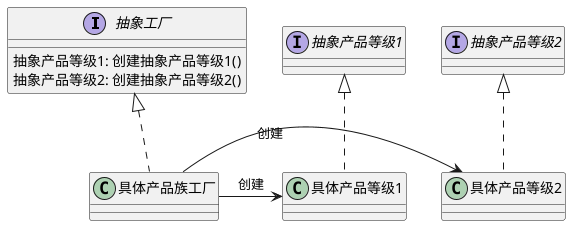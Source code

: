 @startuml

interface 抽象工厂{
    抽象产品等级1: 创建抽象产品等级1()
    抽象产品等级2: 创建抽象产品等级2()
}
class 具体产品族工厂

interface 抽象产品等级1
interface 抽象产品等级2

class 具体产品等级1
class 具体产品等级2

具体产品等级1 -u.|> 抽象产品等级1
具体产品等级2 -u.|> 抽象产品等级2
具体产品族工厂 -u.|> 抽象工厂

具体产品族工厂 -> 具体产品等级1 :创建
具体产品族工厂 -> 具体产品等级2 :创建
@enduml
